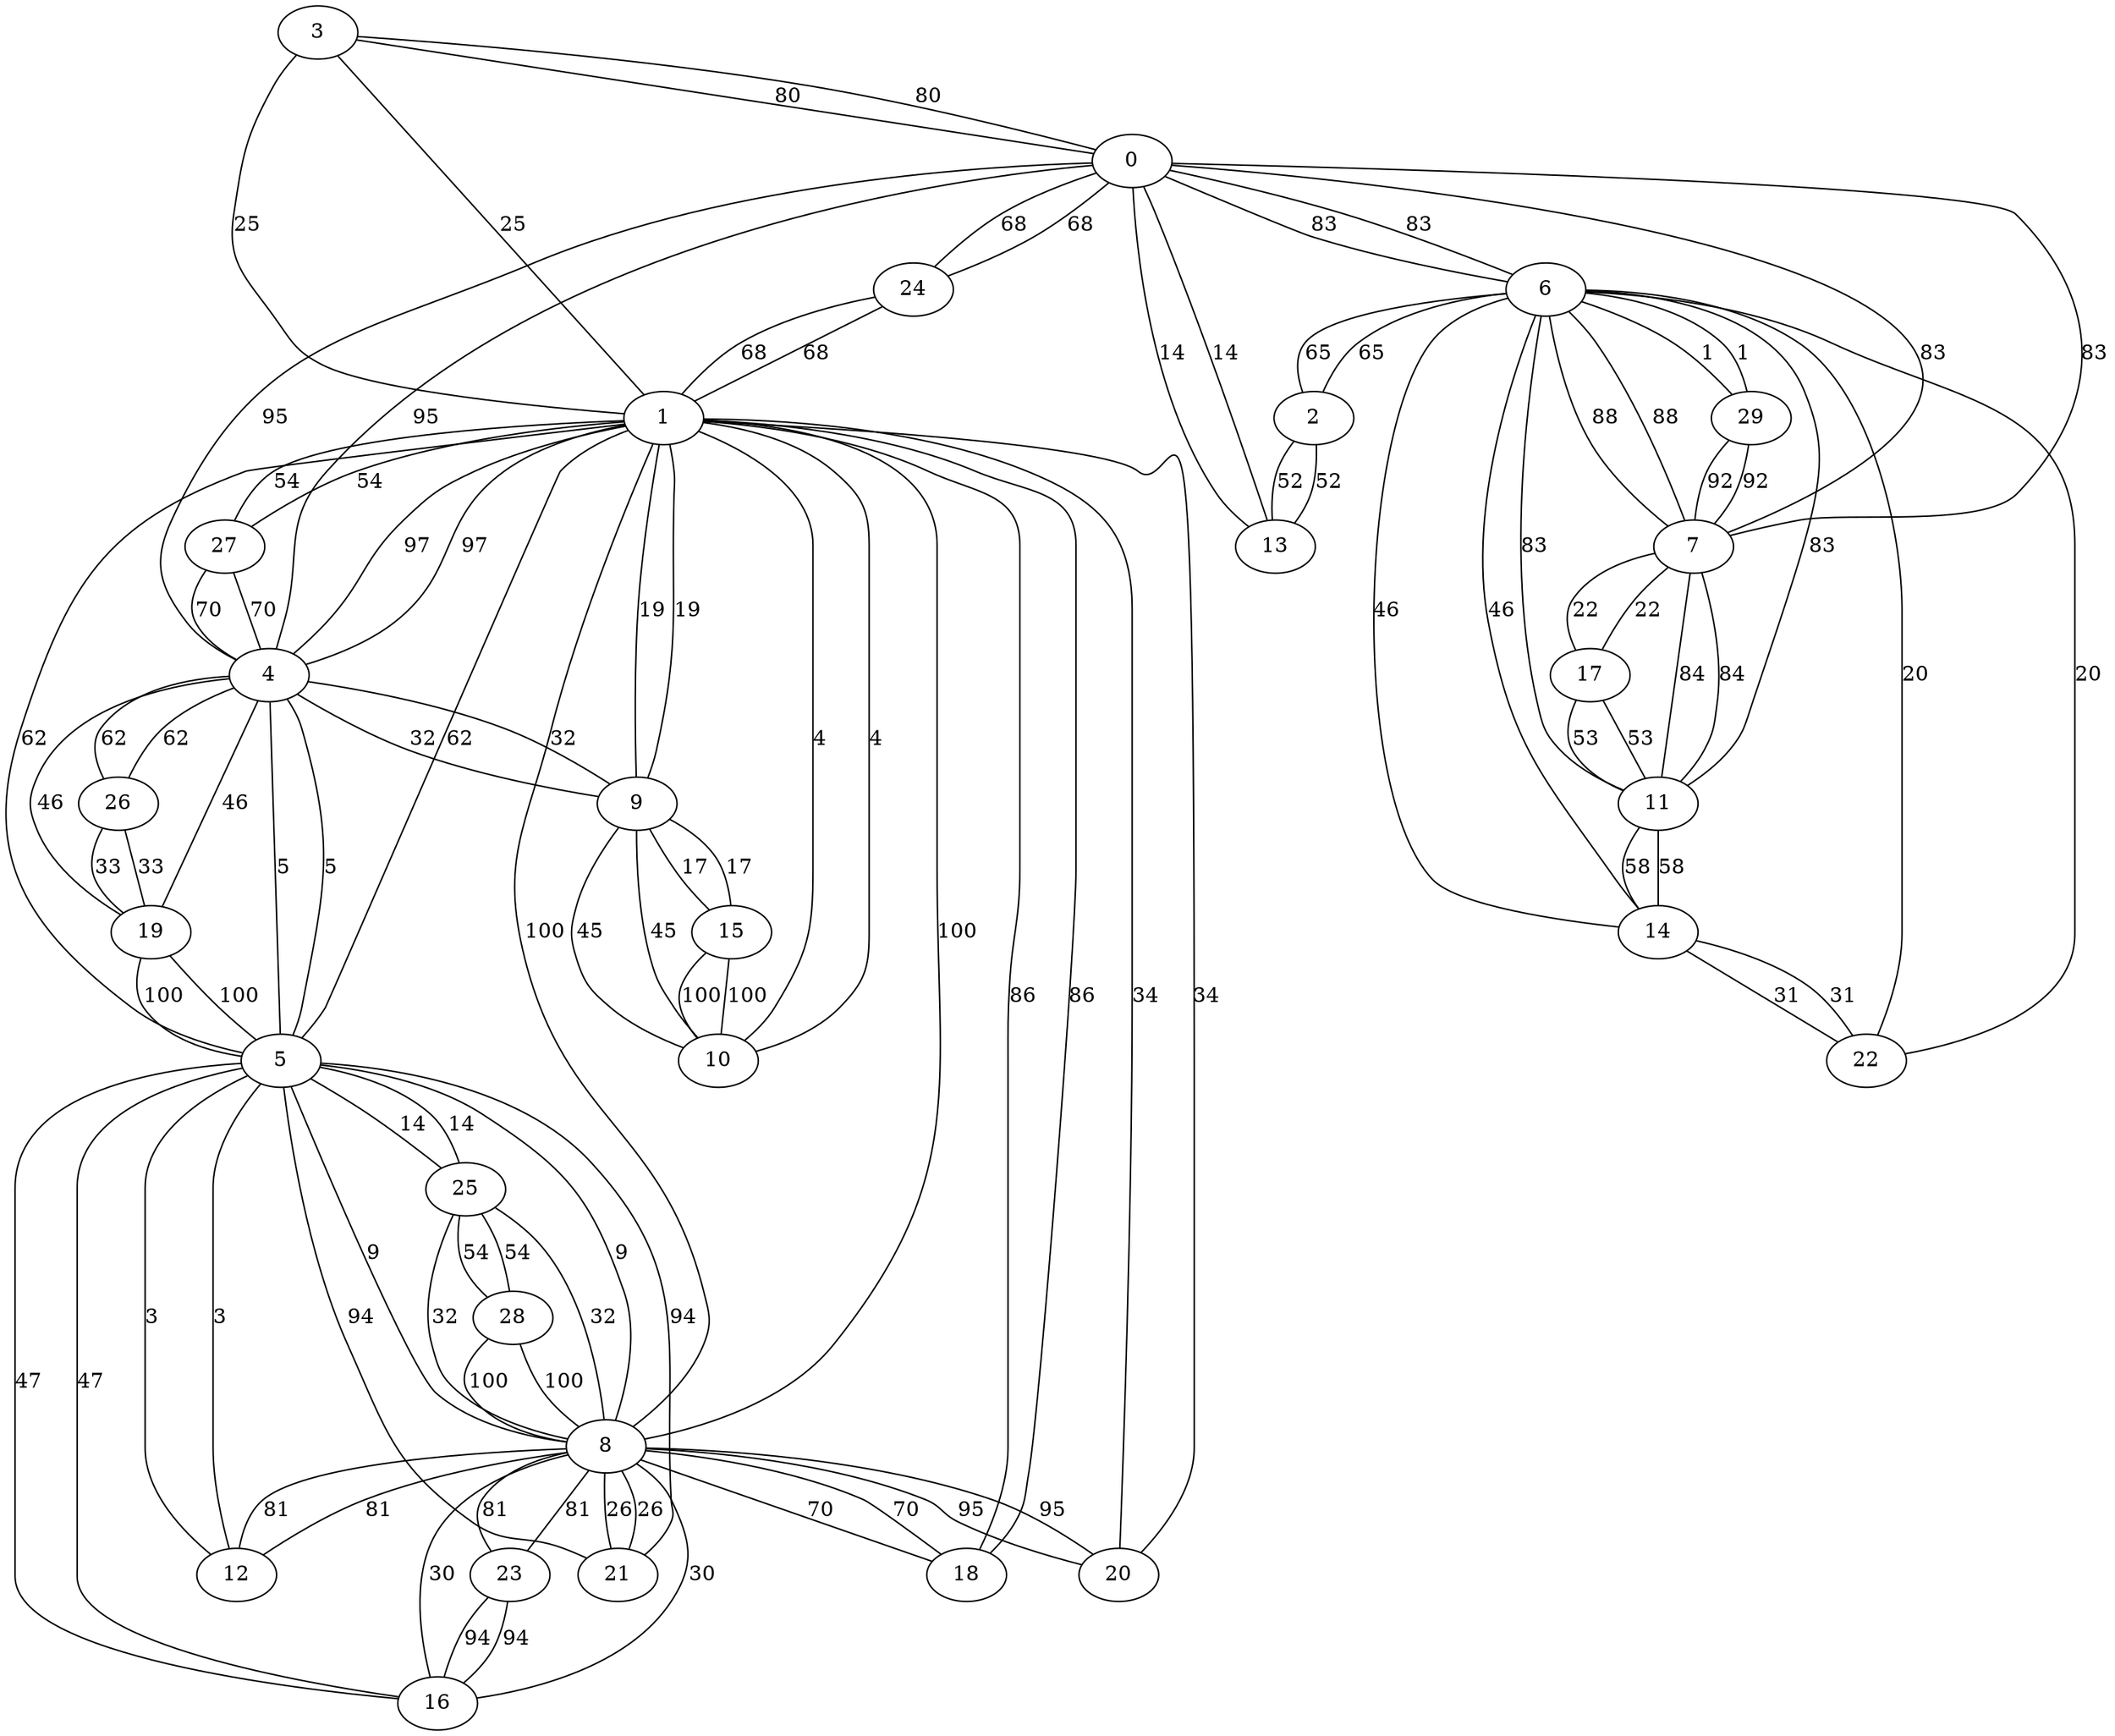 graph {
  3 -- 0 [label="80"];
  3 -- 1 [label="25"];
  0 -- 3 [label="80"];
  0 -- 4 [label="95"];
  0 -- 6 [label="83"];
  0 -- 7 [label="83"];
  0 -- 13 [label="14"];
  0 -- 24 [label="68"];
  1 -- 3 [label="25"];
  1 -- 4 [label="97"];
  1 -- 5 [label="62"];
  1 -- 8 [label="100"];
  1 -- 9 [label="19"];
  1 -- 10 [label="4"];
  1 -- 18 [label="86"];
  1 -- 20 [label="34"];
  1 -- 24 [label="68"];
  1 -- 27 [label="54"];
  4 -- 0 [label="95"];
  4 -- 1 [label="97"];
  4 -- 5 [label="5"];
  4 -- 9 [label="32"];
  4 -- 19 [label="46"];
  4 -- 26 [label="62"];
  4 -- 27 [label="70"];
  5 -- 1 [label="62"];
  5 -- 4 [label="5"];
  5 -- 8 [label="9"];
  5 -- 12 [label="3"];
  5 -- 16 [label="47"];
  5 -- 19 [label="100"];
  5 -- 21 [label="94"];
  5 -- 25 [label="14"];
  6 -- 0 [label="83"];
  6 -- 2 [label="65"];
  6 -- 7 [label="88"];
  6 -- 11 [label="83"];
  6 -- 14 [label="46"];
  6 -- 22 [label="20"];
  6 -- 29 [label="1"];
  2 -- 6 [label="65"];
  2 -- 13 [label="52"];
  7 -- 0 [label="83"];
  7 -- 6 [label="88"];
  7 -- 11 [label="84"];
  7 -- 17 [label="22"];
  7 -- 29 [label="92"];
  8 -- 1 [label="100"];
  8 -- 5 [label="9"];
  8 -- 12 [label="81"];
  8 -- 16 [label="30"];
  8 -- 18 [label="70"];
  8 -- 20 [label="95"];
  8 -- 21 [label="26"];
  8 -- 23 [label="81"];
  8 -- 25 [label="32"];
  8 -- 28 [label="100"];
  9 -- 1 [label="19"];
  9 -- 4 [label="32"];
  9 -- 10 [label="45"];
  9 -- 15 [label="17"];
  10 -- 1 [label="4"];
  10 -- 9 [label="45"];
  10 -- 15 [label="100"];
  11 -- 6 [label="83"];
  11 -- 7 [label="84"];
  11 -- 14 [label="58"];
  11 -- 17 [label="53"];
  12 -- 5 [label="3"];
  12 -- 8 [label="81"];
  13 -- 0 [label="14"];
  13 -- 2 [label="52"];
  14 -- 6 [label="46"];
  14 -- 11 [label="58"];
  14 -- 22 [label="31"];
  15 -- 9 [label="17"];
  15 -- 10 [label="100"];
  16 -- 5 [label="47"];
  16 -- 8 [label="30"];
  16 -- 23 [label="94"];
  17 -- 7 [label="22"];
  17 -- 11 [label="53"];
  18 -- 1 [label="86"];
  18 -- 8 [label="70"];
  19 -- 4 [label="46"];
  19 -- 5 [label="100"];
  19 -- 26 [label="33"];
  20 -- 1 [label="34"];
  20 -- 8 [label="95"];
  21 -- 5 [label="94"];
  21 -- 8 [label="26"];
  22 -- 6 [label="20"];
  22 -- 14 [label="31"];
  23 -- 8 [label="81"];
  23 -- 16 [label="94"];
  24 -- 0 [label="68"];
  24 -- 1 [label="68"];
  25 -- 5 [label="14"];
  25 -- 8 [label="32"];
  25 -- 28 [label="54"];
  26 -- 4 [label="62"];
  26 -- 19 [label="33"];
  27 -- 1 [label="54"];
  27 -- 4 [label="70"];
  28 -- 8 [label="100"];
  28 -- 25 [label="54"];
  29 -- 6 [label="1"];
  29 -- 7 [label="92"];
}